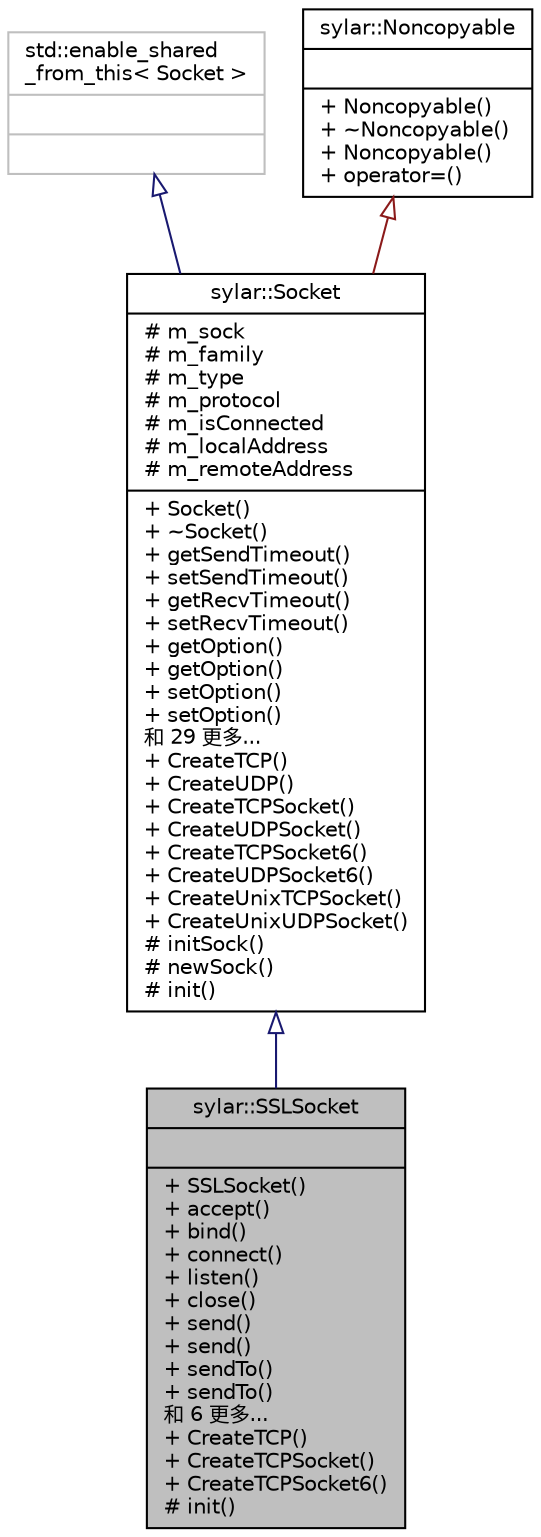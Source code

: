 digraph "sylar::SSLSocket"
{
 // LATEX_PDF_SIZE
  edge [fontname="Helvetica",fontsize="10",labelfontname="Helvetica",labelfontsize="10"];
  node [fontname="Helvetica",fontsize="10",shape=record];
  Node1 [label="{sylar::SSLSocket\n||+ SSLSocket()\l+ accept()\l+ bind()\l+ connect()\l+ listen()\l+ close()\l+ send()\l+ send()\l+ sendTo()\l+ sendTo()\l和 6 更多...\l+ CreateTCP()\l+ CreateTCPSocket()\l+ CreateTCPSocket6()\l# init()\l}",height=0.2,width=0.4,color="black", fillcolor="grey75", style="filled", fontcolor="black",tooltip=" "];
  Node2 -> Node1 [dir="back",color="midnightblue",fontsize="10",style="solid",arrowtail="onormal",fontname="Helvetica"];
  Node2 [label="{sylar::Socket\n|# m_sock\l# m_family\l# m_type\l# m_protocol\l# m_isConnected\l# m_localAddress\l# m_remoteAddress\l|+ Socket()\l+ ~Socket()\l+ getSendTimeout()\l+ setSendTimeout()\l+ getRecvTimeout()\l+ setRecvTimeout()\l+ getOption()\l+ getOption()\l+ setOption()\l+ setOption()\l和 29 更多...\l+ CreateTCP()\l+ CreateUDP()\l+ CreateTCPSocket()\l+ CreateUDPSocket()\l+ CreateTCPSocket6()\l+ CreateUDPSocket6()\l+ CreateUnixTCPSocket()\l+ CreateUnixUDPSocket()\l# initSock()\l# newSock()\l# init()\l}",height=0.2,width=0.4,color="black", fillcolor="white", style="filled",URL="$classsylar_1_1Socket.html",tooltip="Socket封装类"];
  Node3 -> Node2 [dir="back",color="midnightblue",fontsize="10",style="solid",arrowtail="onormal",fontname="Helvetica"];
  Node3 [label="{std::enable_shared\l_from_this\< Socket \>\n||}",height=0.2,width=0.4,color="grey75", fillcolor="white", style="filled",tooltip=" "];
  Node4 -> Node2 [dir="back",color="firebrick4",fontsize="10",style="solid",arrowtail="onormal",fontname="Helvetica"];
  Node4 [label="{sylar::Noncopyable\n||+ Noncopyable()\l+ ~Noncopyable()\l+ Noncopyable()\l+ operator=()\l}",height=0.2,width=0.4,color="black", fillcolor="white", style="filled",URL="$classsylar_1_1Noncopyable.html",tooltip="对象无法拷贝,赋值"];
}
